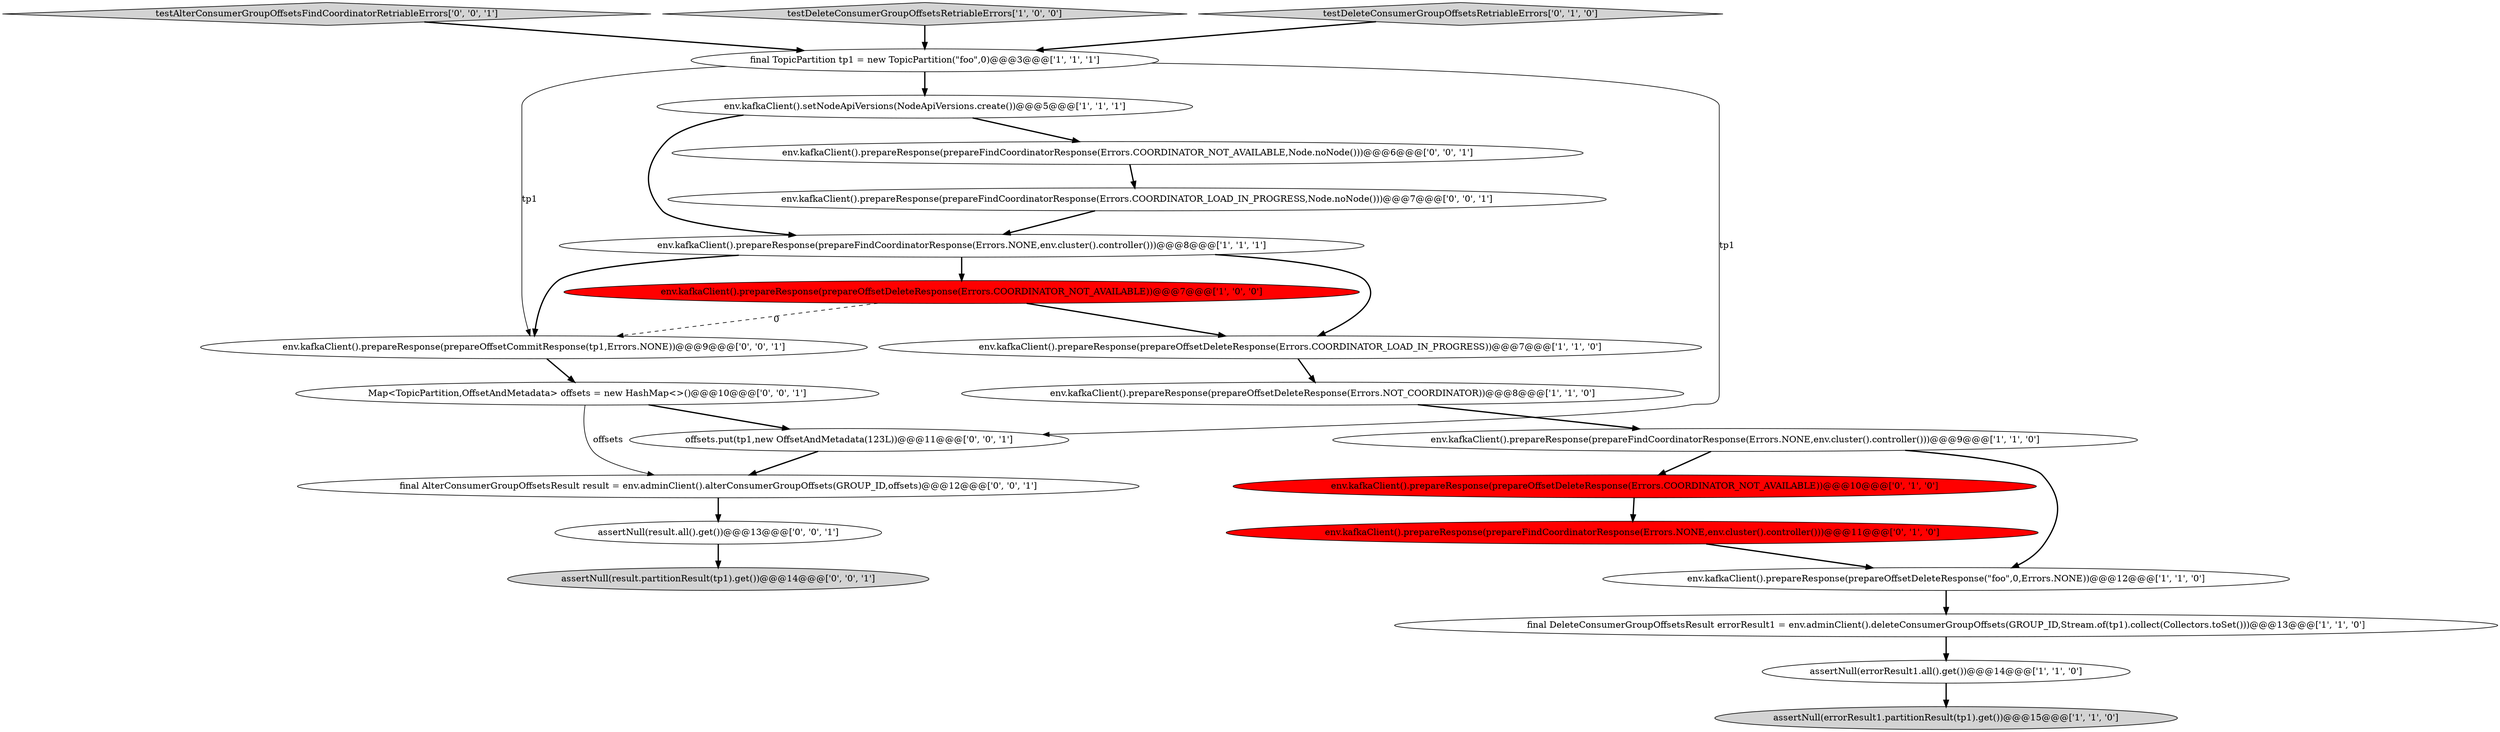 digraph {
10 [style = filled, label = "env.kafkaClient().prepareResponse(prepareFindCoordinatorResponse(Errors.NONE,env.cluster().controller()))@@@8@@@['1', '1', '1']", fillcolor = white, shape = ellipse image = "AAA0AAABBB1BBB"];
17 [style = filled, label = "final AlterConsumerGroupOffsetsResult result = env.adminClient().alterConsumerGroupOffsets(GROUP_ID,offsets)@@@12@@@['0', '0', '1']", fillcolor = white, shape = ellipse image = "AAA0AAABBB3BBB"];
9 [style = filled, label = "env.kafkaClient().setNodeApiVersions(NodeApiVersions.create())@@@5@@@['1', '1', '1']", fillcolor = white, shape = ellipse image = "AAA0AAABBB1BBB"];
2 [style = filled, label = "env.kafkaClient().prepareResponse(prepareOffsetDeleteResponse(Errors.COORDINATOR_NOT_AVAILABLE))@@@7@@@['1', '0', '0']", fillcolor = red, shape = ellipse image = "AAA1AAABBB1BBB"];
23 [style = filled, label = "offsets.put(tp1,new OffsetAndMetadata(123L))@@@11@@@['0', '0', '1']", fillcolor = white, shape = ellipse image = "AAA0AAABBB3BBB"];
16 [style = filled, label = "testAlterConsumerGroupOffsetsFindCoordinatorRetriableErrors['0', '0', '1']", fillcolor = lightgray, shape = diamond image = "AAA0AAABBB3BBB"];
12 [style = filled, label = "env.kafkaClient().prepareResponse(prepareOffsetDeleteResponse(Errors.COORDINATOR_NOT_AVAILABLE))@@@10@@@['0', '1', '0']", fillcolor = red, shape = ellipse image = "AAA1AAABBB2BBB"];
6 [style = filled, label = "env.kafkaClient().prepareResponse(prepareOffsetDeleteResponse(\"foo\",0,Errors.NONE))@@@12@@@['1', '1', '0']", fillcolor = white, shape = ellipse image = "AAA0AAABBB1BBB"];
19 [style = filled, label = "env.kafkaClient().prepareResponse(prepareFindCoordinatorResponse(Errors.COORDINATOR_NOT_AVAILABLE,Node.noNode()))@@@6@@@['0', '0', '1']", fillcolor = white, shape = ellipse image = "AAA0AAABBB3BBB"];
18 [style = filled, label = "Map<TopicPartition,OffsetAndMetadata> offsets = new HashMap<>()@@@10@@@['0', '0', '1']", fillcolor = white, shape = ellipse image = "AAA0AAABBB3BBB"];
4 [style = filled, label = "final DeleteConsumerGroupOffsetsResult errorResult1 = env.adminClient().deleteConsumerGroupOffsets(GROUP_ID,Stream.of(tp1).collect(Collectors.toSet()))@@@13@@@['1', '1', '0']", fillcolor = white, shape = ellipse image = "AAA0AAABBB1BBB"];
13 [style = filled, label = "env.kafkaClient().prepareResponse(prepareFindCoordinatorResponse(Errors.NONE,env.cluster().controller()))@@@11@@@['0', '1', '0']", fillcolor = red, shape = ellipse image = "AAA1AAABBB2BBB"];
20 [style = filled, label = "env.kafkaClient().prepareResponse(prepareOffsetCommitResponse(tp1,Errors.NONE))@@@9@@@['0', '0', '1']", fillcolor = white, shape = ellipse image = "AAA0AAABBB3BBB"];
21 [style = filled, label = "assertNull(result.all().get())@@@13@@@['0', '0', '1']", fillcolor = white, shape = ellipse image = "AAA0AAABBB3BBB"];
22 [style = filled, label = "env.kafkaClient().prepareResponse(prepareFindCoordinatorResponse(Errors.COORDINATOR_LOAD_IN_PROGRESS,Node.noNode()))@@@7@@@['0', '0', '1']", fillcolor = white, shape = ellipse image = "AAA0AAABBB3BBB"];
11 [style = filled, label = "final TopicPartition tp1 = new TopicPartition(\"foo\",0)@@@3@@@['1', '1', '1']", fillcolor = white, shape = ellipse image = "AAA0AAABBB1BBB"];
8 [style = filled, label = "testDeleteConsumerGroupOffsetsRetriableErrors['1', '0', '0']", fillcolor = lightgray, shape = diamond image = "AAA0AAABBB1BBB"];
5 [style = filled, label = "env.kafkaClient().prepareResponse(prepareFindCoordinatorResponse(Errors.NONE,env.cluster().controller()))@@@9@@@['1', '1', '0']", fillcolor = white, shape = ellipse image = "AAA0AAABBB1BBB"];
15 [style = filled, label = "assertNull(result.partitionResult(tp1).get())@@@14@@@['0', '0', '1']", fillcolor = lightgray, shape = ellipse image = "AAA0AAABBB3BBB"];
14 [style = filled, label = "testDeleteConsumerGroupOffsetsRetriableErrors['0', '1', '0']", fillcolor = lightgray, shape = diamond image = "AAA0AAABBB2BBB"];
1 [style = filled, label = "env.kafkaClient().prepareResponse(prepareOffsetDeleteResponse(Errors.COORDINATOR_LOAD_IN_PROGRESS))@@@7@@@['1', '1', '0']", fillcolor = white, shape = ellipse image = "AAA0AAABBB1BBB"];
0 [style = filled, label = "env.kafkaClient().prepareResponse(prepareOffsetDeleteResponse(Errors.NOT_COORDINATOR))@@@8@@@['1', '1', '0']", fillcolor = white, shape = ellipse image = "AAA0AAABBB1BBB"];
3 [style = filled, label = "assertNull(errorResult1.partitionResult(tp1).get())@@@15@@@['1', '1', '0']", fillcolor = lightgray, shape = ellipse image = "AAA0AAABBB1BBB"];
7 [style = filled, label = "assertNull(errorResult1.all().get())@@@14@@@['1', '1', '0']", fillcolor = white, shape = ellipse image = "AAA0AAABBB1BBB"];
10->20 [style = bold, label=""];
16->11 [style = bold, label=""];
2->20 [style = dashed, label="0"];
18->23 [style = bold, label=""];
11->23 [style = solid, label="tp1"];
2->1 [style = bold, label=""];
21->15 [style = bold, label=""];
1->0 [style = bold, label=""];
9->10 [style = bold, label=""];
11->9 [style = bold, label=""];
7->3 [style = bold, label=""];
4->7 [style = bold, label=""];
20->18 [style = bold, label=""];
12->13 [style = bold, label=""];
6->4 [style = bold, label=""];
5->6 [style = bold, label=""];
5->12 [style = bold, label=""];
18->17 [style = solid, label="offsets"];
22->10 [style = bold, label=""];
9->19 [style = bold, label=""];
23->17 [style = bold, label=""];
10->2 [style = bold, label=""];
13->6 [style = bold, label=""];
10->1 [style = bold, label=""];
11->20 [style = solid, label="tp1"];
8->11 [style = bold, label=""];
14->11 [style = bold, label=""];
19->22 [style = bold, label=""];
17->21 [style = bold, label=""];
0->5 [style = bold, label=""];
}
